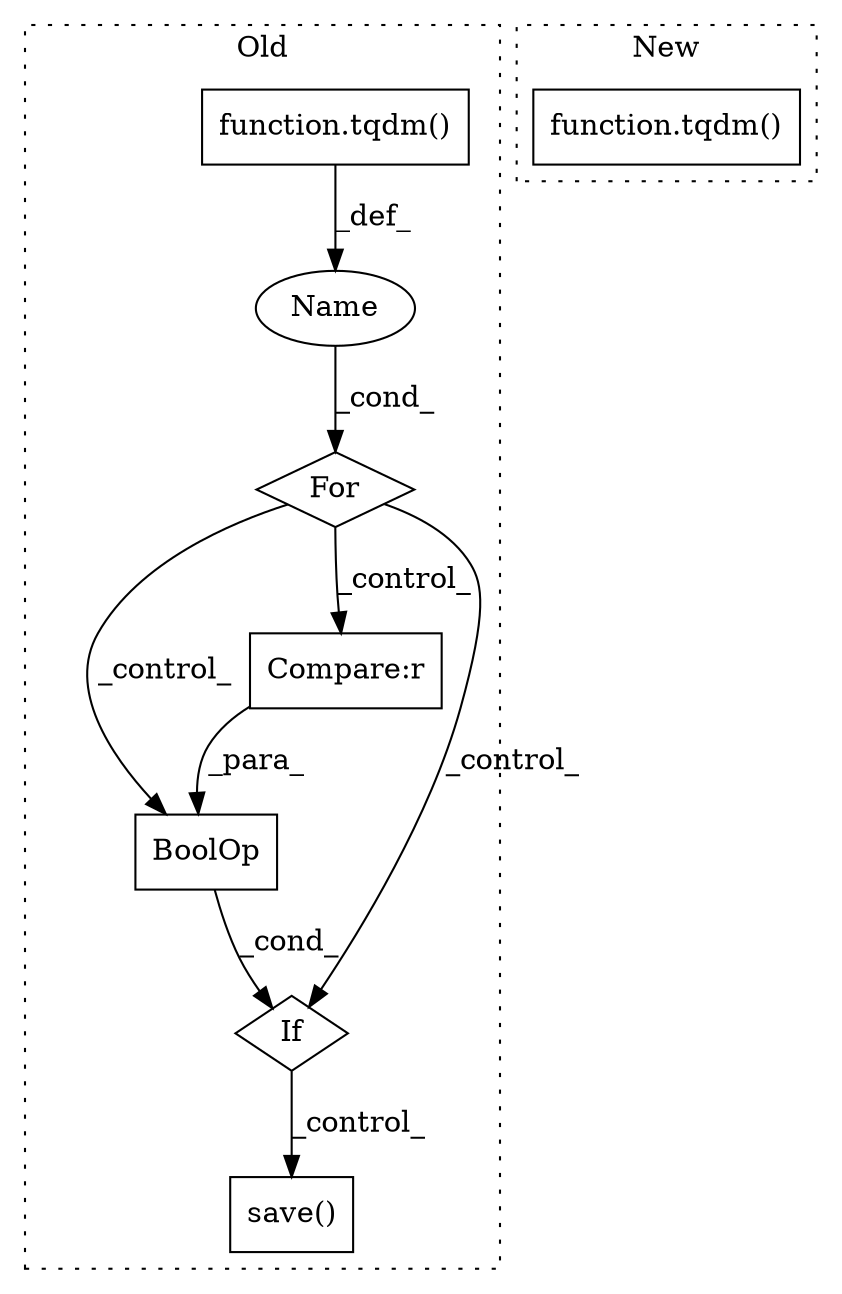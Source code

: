 digraph G {
subgraph cluster0 {
1 [label="BoolOp" a="72" s="3013" l="30" shape="box"];
3 [label="If" a="96" s="3010" l="3" shape="diamond"];
4 [label="Compare:r" a="40" s="3013" l="14" shape="box"];
5 [label="function.tqdm()" a="75" s="2784,2798" l="5,1" shape="box"];
6 [label="Name" a="87" s="2768" l="12" shape="ellipse"];
7 [label="For" a="107" s="2764,2799" l="4,54" shape="diamond"];
8 [label="save()" a="75" s="3144,3165" l="10,1" shape="box"];
label = "Old";
style="dotted";
}
subgraph cluster1 {
2 [label="function.tqdm()" a="75" s="3124,3154" l="5,28" shape="box"];
label = "New";
style="dotted";
}
1 -> 3 [label="_cond_"];
3 -> 8 [label="_control_"];
4 -> 1 [label="_para_"];
5 -> 6 [label="_def_"];
6 -> 7 [label="_cond_"];
7 -> 1 [label="_control_"];
7 -> 4 [label="_control_"];
7 -> 3 [label="_control_"];
}